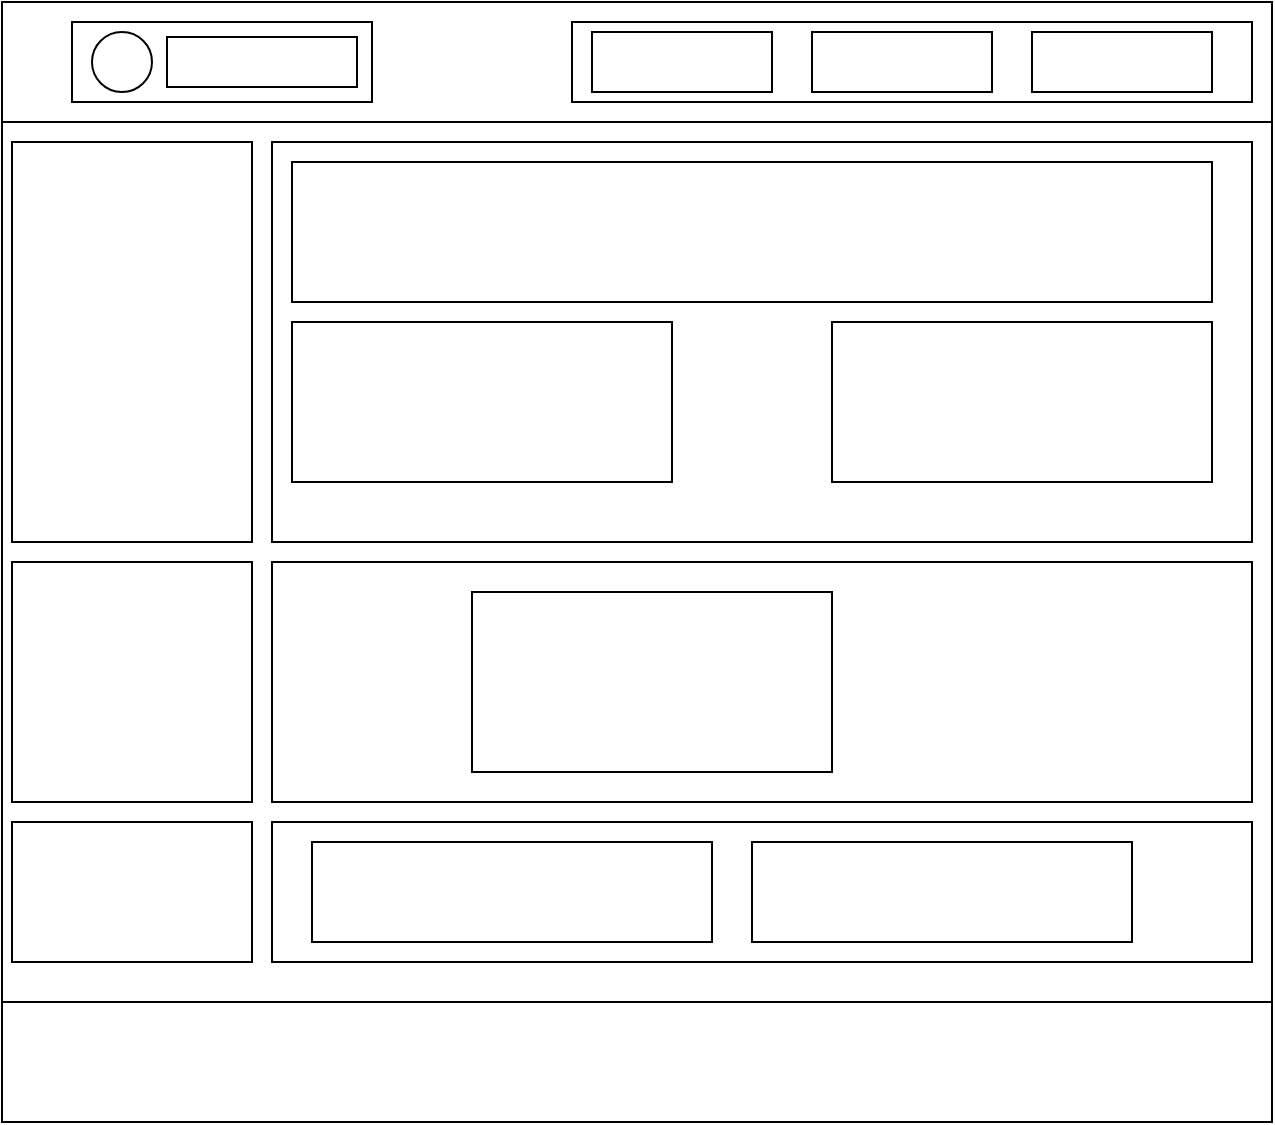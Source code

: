 <mxfile>
    <diagram id="aJp-WuyV4BwuRdhtaDfh" name="Page-1">
        <mxGraphModel dx="898" dy="680" grid="1" gridSize="10" guides="1" tooltips="1" connect="1" arrows="1" fold="1" page="1" pageScale="1" pageWidth="850" pageHeight="1100" math="0" shadow="0">
            <root>
                <mxCell id="0"/>
                <mxCell id="1" parent="0"/>
                <mxCell id="_DON4Gq4Nw9sCNvcvKus-1" value="" style="rounded=0;whiteSpace=wrap;html=1;" parent="1" vertex="1">
                    <mxGeometry x="105" y="130" width="635" height="440" as="geometry"/>
                </mxCell>
                <mxCell id="_DON4Gq4Nw9sCNvcvKus-2" value="" style="rounded=0;whiteSpace=wrap;html=1;" parent="1" vertex="1">
                    <mxGeometry x="105" y="70" width="635" height="60" as="geometry"/>
                </mxCell>
                <mxCell id="_DON4Gq4Nw9sCNvcvKus-3" value="" style="rounded=0;whiteSpace=wrap;html=1;" parent="1" vertex="1">
                    <mxGeometry x="105" y="570" width="635" height="60" as="geometry"/>
                </mxCell>
                <mxCell id="_DON4Gq4Nw9sCNvcvKus-4" value="" style="rounded=0;whiteSpace=wrap;html=1;" parent="1" vertex="1">
                    <mxGeometry x="140" y="80" width="150" height="40" as="geometry"/>
                </mxCell>
                <mxCell id="_DON4Gq4Nw9sCNvcvKus-5" value="" style="ellipse;whiteSpace=wrap;html=1;aspect=fixed;" parent="1" vertex="1">
                    <mxGeometry x="150" y="85" width="30" height="30" as="geometry"/>
                </mxCell>
                <mxCell id="_DON4Gq4Nw9sCNvcvKus-6" value="" style="rounded=0;whiteSpace=wrap;html=1;" parent="1" vertex="1">
                    <mxGeometry x="390" y="80" width="340" height="40" as="geometry"/>
                </mxCell>
                <mxCell id="_DON4Gq4Nw9sCNvcvKus-7" value="" style="rounded=0;whiteSpace=wrap;html=1;" parent="1" vertex="1">
                    <mxGeometry x="240" y="140" width="490" height="200" as="geometry"/>
                </mxCell>
                <mxCell id="QZgNKDyuAam41x_k0uwj-1" value="" style="rounded=0;whiteSpace=wrap;html=1;" parent="1" vertex="1">
                    <mxGeometry x="240" y="350" width="490" height="120" as="geometry"/>
                </mxCell>
                <mxCell id="QZgNKDyuAam41x_k0uwj-2" value="" style="rounded=0;whiteSpace=wrap;html=1;" parent="1" vertex="1">
                    <mxGeometry x="240" y="480" width="490" height="70" as="geometry"/>
                </mxCell>
                <mxCell id="QZgNKDyuAam41x_k0uwj-17" value="" style="rounded=0;whiteSpace=wrap;html=1;" parent="1" vertex="1">
                    <mxGeometry x="400" y="85" width="90" height="30" as="geometry"/>
                </mxCell>
                <mxCell id="QZgNKDyuAam41x_k0uwj-18" value="" style="rounded=0;whiteSpace=wrap;html=1;" parent="1" vertex="1">
                    <mxGeometry x="510" y="85" width="90" height="30" as="geometry"/>
                </mxCell>
                <mxCell id="QZgNKDyuAam41x_k0uwj-19" value="" style="rounded=0;whiteSpace=wrap;html=1;" parent="1" vertex="1">
                    <mxGeometry x="620" y="85" width="90" height="30" as="geometry"/>
                </mxCell>
                <mxCell id="QZgNKDyuAam41x_k0uwj-20" value="" style="rounded=0;whiteSpace=wrap;html=1;" parent="1" vertex="1">
                    <mxGeometry x="260" y="490" width="200" height="50" as="geometry"/>
                </mxCell>
                <mxCell id="QZgNKDyuAam41x_k0uwj-21" value="" style="rounded=0;whiteSpace=wrap;html=1;" parent="1" vertex="1">
                    <mxGeometry x="480" y="490" width="190" height="50" as="geometry"/>
                </mxCell>
                <mxCell id="QZgNKDyuAam41x_k0uwj-22" value="" style="rounded=0;whiteSpace=wrap;html=1;" parent="1" vertex="1">
                    <mxGeometry x="340" y="365" width="180" height="90" as="geometry"/>
                </mxCell>
                <mxCell id="QZgNKDyuAam41x_k0uwj-24" value="" style="rounded=0;whiteSpace=wrap;html=1;" parent="1" vertex="1">
                    <mxGeometry x="187.5" y="87.5" width="95" height="25" as="geometry"/>
                </mxCell>
                <mxCell id="4" value="" style="rounded=0;whiteSpace=wrap;html=1;" vertex="1" parent="1">
                    <mxGeometry x="110" y="140" width="120" height="200" as="geometry"/>
                </mxCell>
                <mxCell id="5" value="" style="rounded=0;whiteSpace=wrap;html=1;" vertex="1" parent="1">
                    <mxGeometry x="110" y="350" width="120" height="120" as="geometry"/>
                </mxCell>
                <mxCell id="6" value="" style="rounded=0;whiteSpace=wrap;html=1;" vertex="1" parent="1">
                    <mxGeometry x="110" y="480" width="120" height="70" as="geometry"/>
                </mxCell>
                <mxCell id="7" value="" style="rounded=0;whiteSpace=wrap;html=1;" vertex="1" parent="1">
                    <mxGeometry x="250" y="150" width="460" height="70" as="geometry"/>
                </mxCell>
                <mxCell id="8" value="" style="rounded=0;whiteSpace=wrap;html=1;" vertex="1" parent="1">
                    <mxGeometry x="250" y="230" width="190" height="80" as="geometry"/>
                </mxCell>
                <mxCell id="9" value="" style="rounded=0;whiteSpace=wrap;html=1;" vertex="1" parent="1">
                    <mxGeometry x="520" y="230" width="190" height="80" as="geometry"/>
                </mxCell>
            </root>
        </mxGraphModel>
    </diagram>
</mxfile>